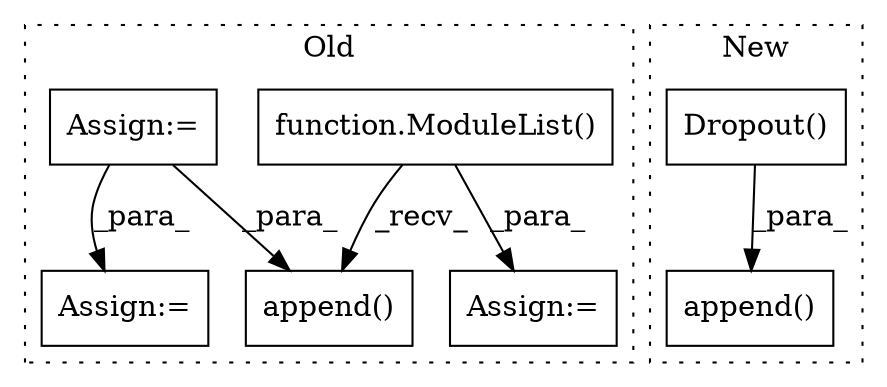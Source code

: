 digraph G {
subgraph cluster0 {
1 [label="function.ModuleList()" a="75" s="697" l="12" shape="box"];
3 [label="append()" a="75" s="1536,1555" l="14,1" shape="box"];
4 [label="Assign:=" a="68" s="762" l="3" shape="box"];
6 [label="Assign:=" a="68" s="877" l="3" shape="box"];
7 [label="Assign:=" a="68" s="1732" l="3" shape="box"];
label = "Old";
style="dotted";
}
subgraph cluster1 {
2 [label="Dropout()" a="75" s="655,673" l="11,1" shape="box"];
5 [label="append()" a="75" s="643,674" l="12,1" shape="box"];
label = "New";
style="dotted";
}
1 -> 7 [label="_para_"];
1 -> 3 [label="_recv_"];
2 -> 5 [label="_para_"];
4 -> 3 [label="_para_"];
4 -> 6 [label="_para_"];
}